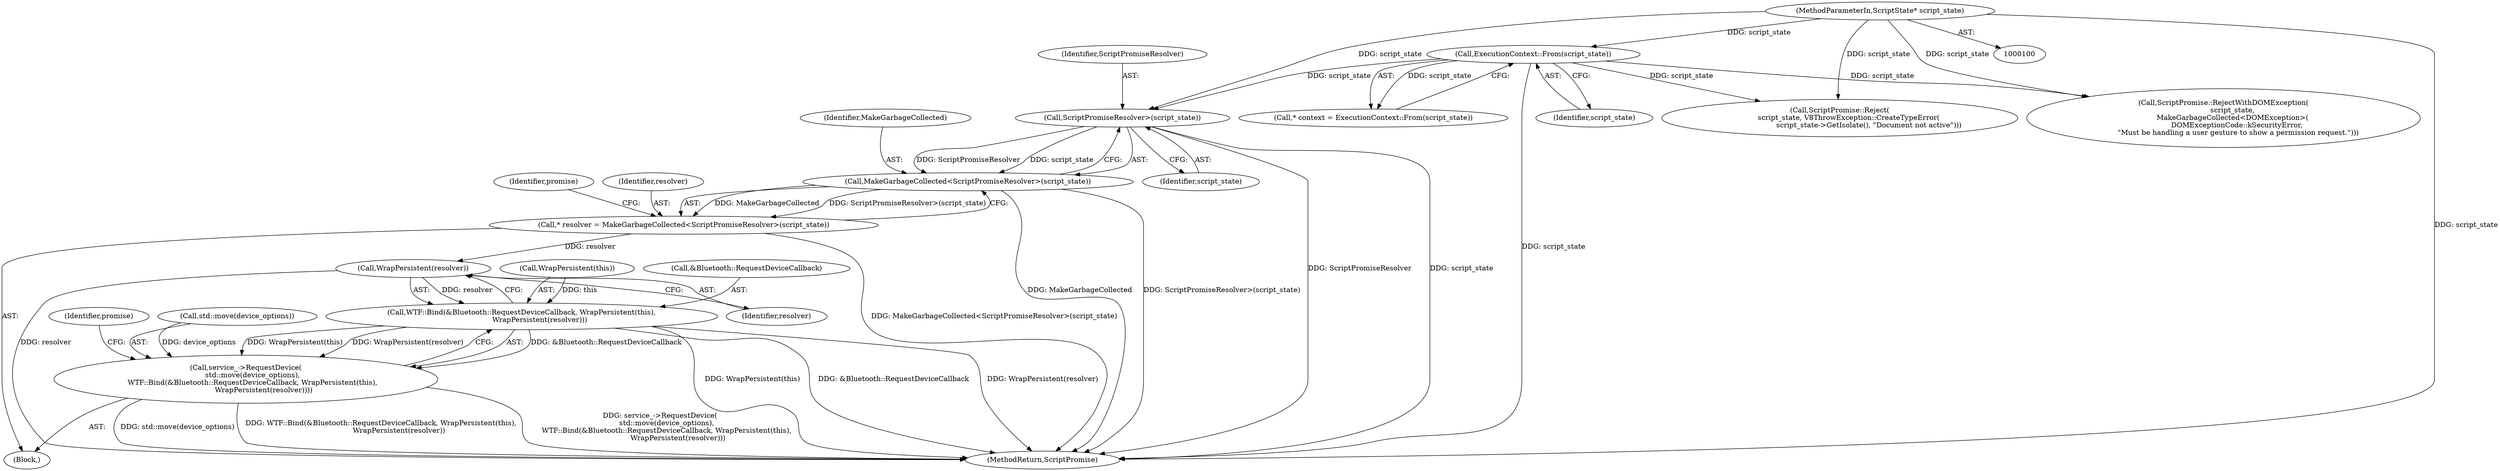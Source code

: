 digraph "0_Chrome_62154472bd2c43e1790dd1bd8a527c1db9118d88_4@pointer" {
"1000187" [label="(Call,ScriptPromiseResolver>(script_state))"];
"1000108" [label="(Call,ExecutionContext::From(script_state))"];
"1000101" [label="(MethodParameterIn,ScriptState* script_state)"];
"1000185" [label="(Call,MakeGarbageCollected<ScriptPromiseResolver>(script_state))"];
"1000183" [label="(Call,* resolver = MakeGarbageCollected<ScriptPromiseResolver>(script_state))"];
"1000202" [label="(Call,WrapPersistent(resolver))"];
"1000197" [label="(Call,WTF::Bind(&Bluetooth::RequestDeviceCallback, WrapPersistent(this),\n                WrapPersistent(resolver)))"];
"1000194" [label="(Call,service_->RequestDevice(\n      std::move(device_options),\n      WTF::Bind(&Bluetooth::RequestDeviceCallback, WrapPersistent(this),\n                WrapPersistent(resolver))))"];
"1000183" [label="(Call,* resolver = MakeGarbageCollected<ScriptPromiseResolver>(script_state))"];
"1000200" [label="(Call,WrapPersistent(this))"];
"1000202" [label="(Call,WrapPersistent(resolver))"];
"1000106" [label="(Call,* context = ExecutionContext::From(script_state))"];
"1000203" [label="(Identifier,resolver)"];
"1000108" [label="(Call,ExecutionContext::From(script_state))"];
"1000104" [label="(Block,)"];
"1000189" [label="(Identifier,script_state)"];
"1000206" [label="(MethodReturn,ScriptPromise)"];
"1000186" [label="(Identifier,MakeGarbageCollected)"];
"1000185" [label="(Call,MakeGarbageCollected<ScriptPromiseResolver>(script_state))"];
"1000198" [label="(Call,&Bluetooth::RequestDeviceCallback)"];
"1000187" [label="(Call,ScriptPromiseResolver>(script_state))"];
"1000184" [label="(Identifier,resolver)"];
"1000192" [label="(Identifier,promise)"];
"1000188" [label="(Identifier,ScriptPromiseResolver)"];
"1000109" [label="(Identifier,script_state)"];
"1000205" [label="(Identifier,promise)"];
"1000101" [label="(MethodParameterIn,ScriptState* script_state)"];
"1000137" [label="(Call,ScriptPromise::Reject(\n        script_state, V8ThrowException::CreateTypeError(\n                          script_state->GetIsolate(), \"Document not active\")))"];
"1000197" [label="(Call,WTF::Bind(&Bluetooth::RequestDeviceCallback, WrapPersistent(this),\n                WrapPersistent(resolver)))"];
"1000195" [label="(Call,std::move(device_options))"];
"1000148" [label="(Call,ScriptPromise::RejectWithDOMException(\n        script_state,\n        MakeGarbageCollected<DOMException>(\n            DOMExceptionCode::kSecurityError,\n             \"Must be handling a user gesture to show a permission request.\")))"];
"1000194" [label="(Call,service_->RequestDevice(\n      std::move(device_options),\n      WTF::Bind(&Bluetooth::RequestDeviceCallback, WrapPersistent(this),\n                WrapPersistent(resolver))))"];
"1000187" -> "1000185"  [label="AST: "];
"1000187" -> "1000189"  [label="CFG: "];
"1000188" -> "1000187"  [label="AST: "];
"1000189" -> "1000187"  [label="AST: "];
"1000185" -> "1000187"  [label="CFG: "];
"1000187" -> "1000206"  [label="DDG: ScriptPromiseResolver"];
"1000187" -> "1000206"  [label="DDG: script_state"];
"1000187" -> "1000185"  [label="DDG: ScriptPromiseResolver"];
"1000187" -> "1000185"  [label="DDG: script_state"];
"1000108" -> "1000187"  [label="DDG: script_state"];
"1000101" -> "1000187"  [label="DDG: script_state"];
"1000108" -> "1000106"  [label="AST: "];
"1000108" -> "1000109"  [label="CFG: "];
"1000109" -> "1000108"  [label="AST: "];
"1000106" -> "1000108"  [label="CFG: "];
"1000108" -> "1000206"  [label="DDG: script_state"];
"1000108" -> "1000106"  [label="DDG: script_state"];
"1000101" -> "1000108"  [label="DDG: script_state"];
"1000108" -> "1000137"  [label="DDG: script_state"];
"1000108" -> "1000148"  [label="DDG: script_state"];
"1000101" -> "1000100"  [label="AST: "];
"1000101" -> "1000206"  [label="DDG: script_state"];
"1000101" -> "1000137"  [label="DDG: script_state"];
"1000101" -> "1000148"  [label="DDG: script_state"];
"1000185" -> "1000183"  [label="AST: "];
"1000186" -> "1000185"  [label="AST: "];
"1000183" -> "1000185"  [label="CFG: "];
"1000185" -> "1000206"  [label="DDG: MakeGarbageCollected"];
"1000185" -> "1000206"  [label="DDG: ScriptPromiseResolver>(script_state)"];
"1000185" -> "1000183"  [label="DDG: MakeGarbageCollected"];
"1000185" -> "1000183"  [label="DDG: ScriptPromiseResolver>(script_state)"];
"1000183" -> "1000104"  [label="AST: "];
"1000184" -> "1000183"  [label="AST: "];
"1000192" -> "1000183"  [label="CFG: "];
"1000183" -> "1000206"  [label="DDG: MakeGarbageCollected<ScriptPromiseResolver>(script_state)"];
"1000183" -> "1000202"  [label="DDG: resolver"];
"1000202" -> "1000197"  [label="AST: "];
"1000202" -> "1000203"  [label="CFG: "];
"1000203" -> "1000202"  [label="AST: "];
"1000197" -> "1000202"  [label="CFG: "];
"1000202" -> "1000206"  [label="DDG: resolver"];
"1000202" -> "1000197"  [label="DDG: resolver"];
"1000197" -> "1000194"  [label="AST: "];
"1000198" -> "1000197"  [label="AST: "];
"1000200" -> "1000197"  [label="AST: "];
"1000194" -> "1000197"  [label="CFG: "];
"1000197" -> "1000206"  [label="DDG: WrapPersistent(this)"];
"1000197" -> "1000206"  [label="DDG: &Bluetooth::RequestDeviceCallback"];
"1000197" -> "1000206"  [label="DDG: WrapPersistent(resolver)"];
"1000197" -> "1000194"  [label="DDG: &Bluetooth::RequestDeviceCallback"];
"1000197" -> "1000194"  [label="DDG: WrapPersistent(this)"];
"1000197" -> "1000194"  [label="DDG: WrapPersistent(resolver)"];
"1000200" -> "1000197"  [label="DDG: this"];
"1000194" -> "1000104"  [label="AST: "];
"1000195" -> "1000194"  [label="AST: "];
"1000205" -> "1000194"  [label="CFG: "];
"1000194" -> "1000206"  [label="DDG: WTF::Bind(&Bluetooth::RequestDeviceCallback, WrapPersistent(this),\n                WrapPersistent(resolver))"];
"1000194" -> "1000206"  [label="DDG: service_->RequestDevice(\n      std::move(device_options),\n      WTF::Bind(&Bluetooth::RequestDeviceCallback, WrapPersistent(this),\n                WrapPersistent(resolver)))"];
"1000194" -> "1000206"  [label="DDG: std::move(device_options)"];
"1000195" -> "1000194"  [label="DDG: device_options"];
}
